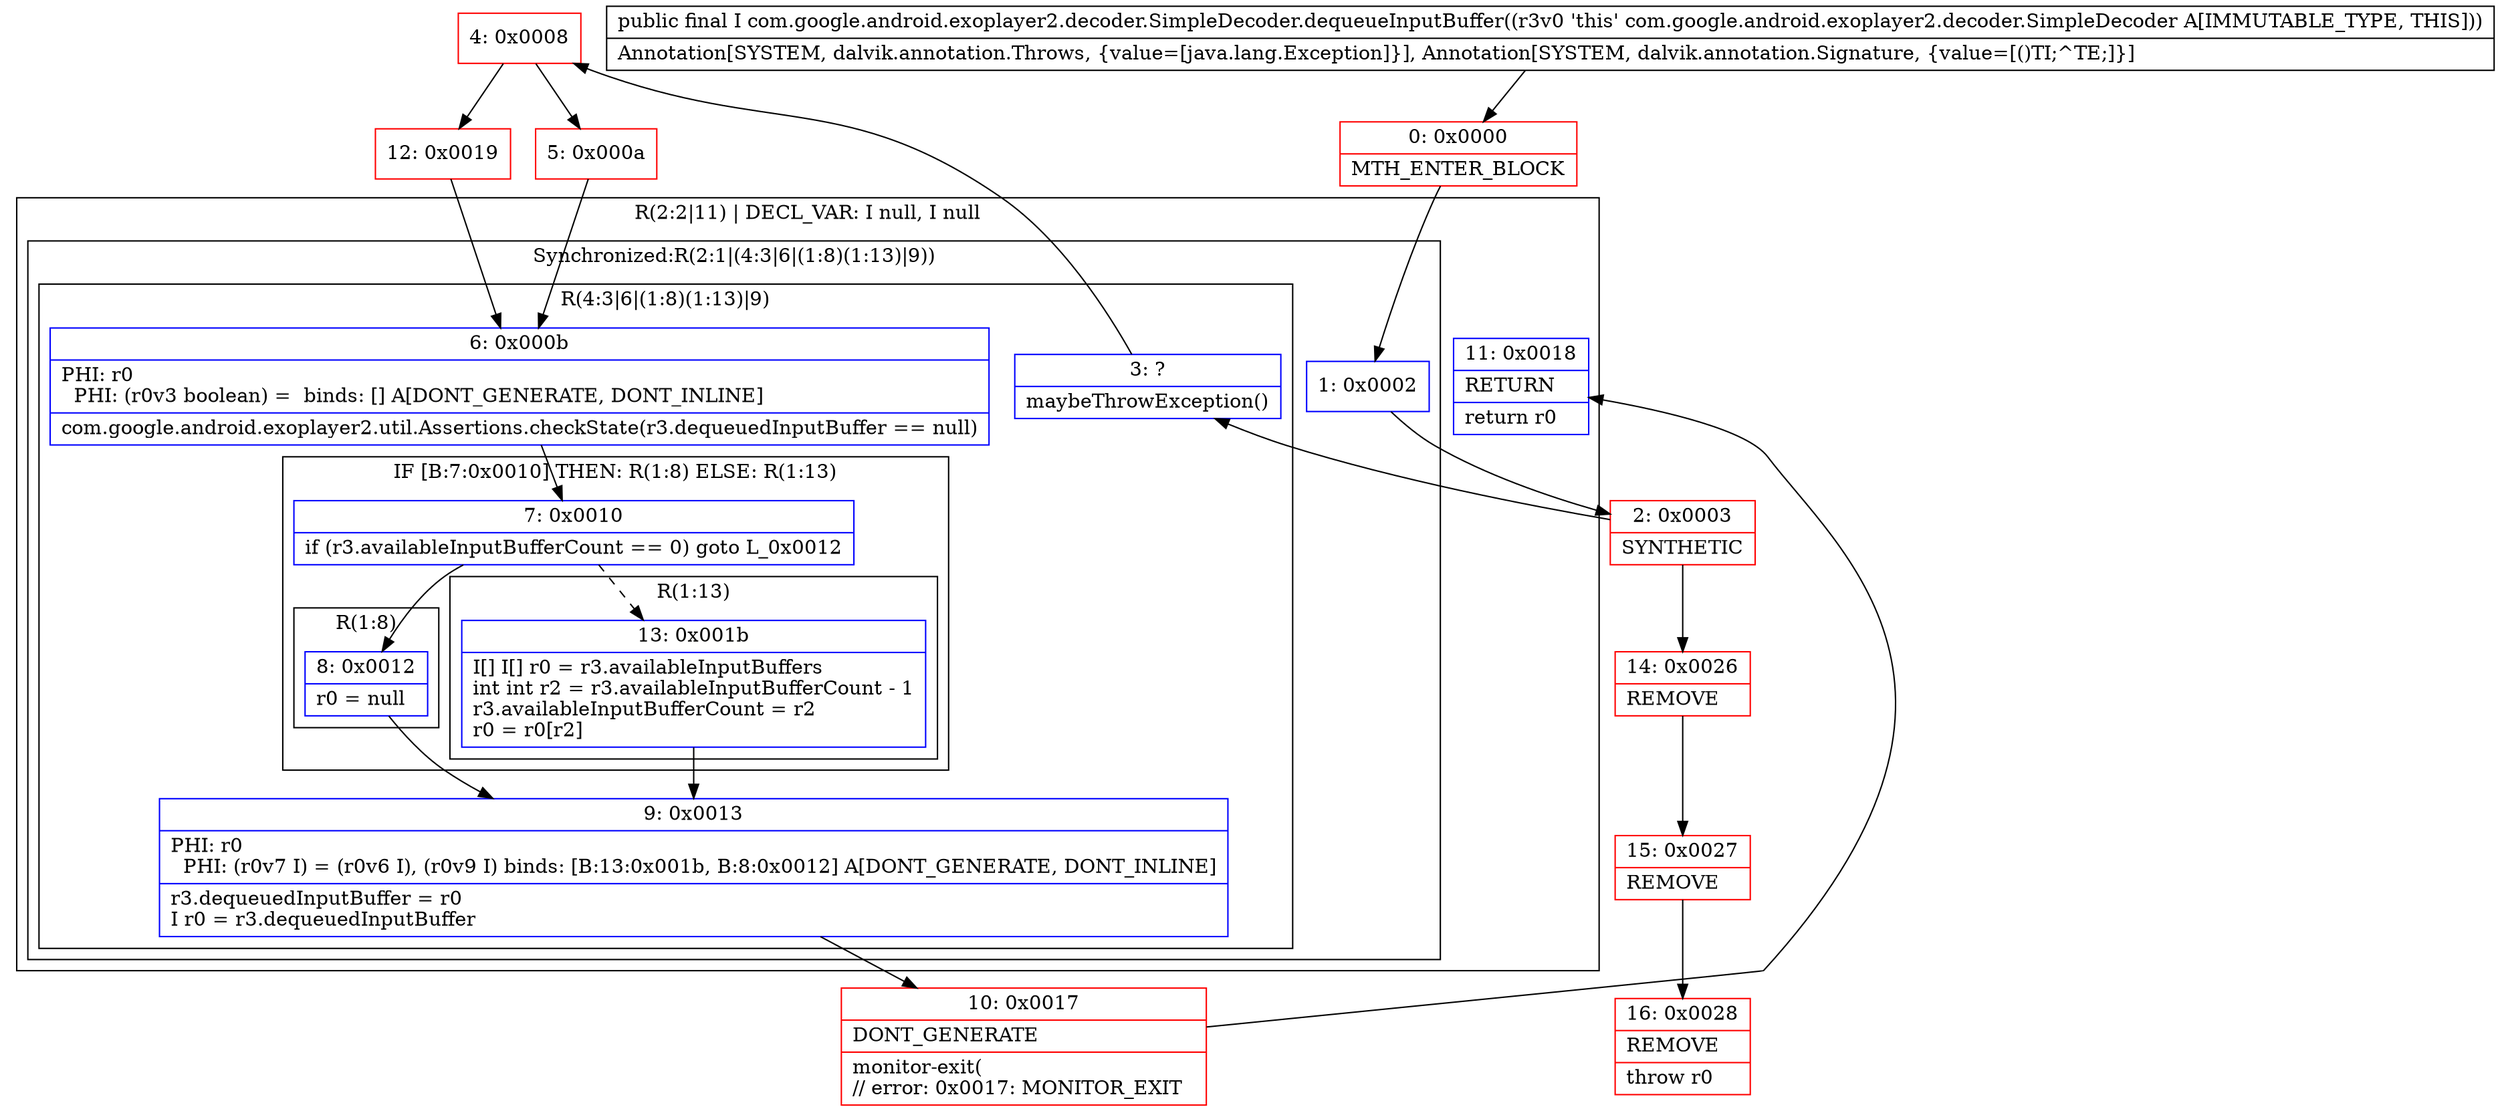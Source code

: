digraph "CFG forcom.google.android.exoplayer2.decoder.SimpleDecoder.dequeueInputBuffer()Lcom\/google\/android\/exoplayer2\/decoder\/DecoderInputBuffer;" {
subgraph cluster_Region_441541568 {
label = "R(2:2|11) | DECL_VAR: I null, I null\l";
node [shape=record,color=blue];
subgraph cluster_SynchronizedRegion_1075572714 {
label = "Synchronized:R(2:1|(4:3|6|(1:8)(1:13)|9))";
node [shape=record,color=blue];
Node_1 [shape=record,label="{1\:\ 0x0002}"];
subgraph cluster_Region_1697203242 {
label = "R(4:3|6|(1:8)(1:13)|9)";
node [shape=record,color=blue];
Node_3 [shape=record,label="{3\:\ ?|maybeThrowException()\l}"];
Node_6 [shape=record,label="{6\:\ 0x000b|PHI: r0 \l  PHI: (r0v3 boolean) =  binds: [] A[DONT_GENERATE, DONT_INLINE]\l|com.google.android.exoplayer2.util.Assertions.checkState(r3.dequeuedInputBuffer == null)\l}"];
subgraph cluster_IfRegion_1878720185 {
label = "IF [B:7:0x0010] THEN: R(1:8) ELSE: R(1:13)";
node [shape=record,color=blue];
Node_7 [shape=record,label="{7\:\ 0x0010|if (r3.availableInputBufferCount == 0) goto L_0x0012\l}"];
subgraph cluster_Region_167702452 {
label = "R(1:8)";
node [shape=record,color=blue];
Node_8 [shape=record,label="{8\:\ 0x0012|r0 = null\l}"];
}
subgraph cluster_Region_1128446329 {
label = "R(1:13)";
node [shape=record,color=blue];
Node_13 [shape=record,label="{13\:\ 0x001b|I[] I[] r0 = r3.availableInputBuffers\lint int r2 = r3.availableInputBufferCount \- 1\lr3.availableInputBufferCount = r2\lr0 = r0[r2]\l}"];
}
}
Node_9 [shape=record,label="{9\:\ 0x0013|PHI: r0 \l  PHI: (r0v7 I) = (r0v6 I), (r0v9 I) binds: [B:13:0x001b, B:8:0x0012] A[DONT_GENERATE, DONT_INLINE]\l|r3.dequeuedInputBuffer = r0\lI r0 = r3.dequeuedInputBuffer\l}"];
}
}
Node_11 [shape=record,label="{11\:\ 0x0018|RETURN\l|return r0\l}"];
}
Node_0 [shape=record,color=red,label="{0\:\ 0x0000|MTH_ENTER_BLOCK\l}"];
Node_2 [shape=record,color=red,label="{2\:\ 0x0003|SYNTHETIC\l}"];
Node_4 [shape=record,color=red,label="{4\:\ 0x0008}"];
Node_5 [shape=record,color=red,label="{5\:\ 0x000a}"];
Node_10 [shape=record,color=red,label="{10\:\ 0x0017|DONT_GENERATE\l|monitor\-exit(\l\/\/ error: 0x0017: MONITOR_EXIT  \l}"];
Node_12 [shape=record,color=red,label="{12\:\ 0x0019}"];
Node_14 [shape=record,color=red,label="{14\:\ 0x0026|REMOVE\l}"];
Node_15 [shape=record,color=red,label="{15\:\ 0x0027|REMOVE\l}"];
Node_16 [shape=record,color=red,label="{16\:\ 0x0028|REMOVE\l|throw r0\l}"];
MethodNode[shape=record,label="{public final I com.google.android.exoplayer2.decoder.SimpleDecoder.dequeueInputBuffer((r3v0 'this' com.google.android.exoplayer2.decoder.SimpleDecoder A[IMMUTABLE_TYPE, THIS]))  | Annotation[SYSTEM, dalvik.annotation.Throws, \{value=[java.lang.Exception]\}], Annotation[SYSTEM, dalvik.annotation.Signature, \{value=[()TI;^TE;]\}]\l}"];
MethodNode -> Node_0;
Node_1 -> Node_2;
Node_3 -> Node_4;
Node_6 -> Node_7;
Node_7 -> Node_8;
Node_7 -> Node_13[style=dashed];
Node_8 -> Node_9;
Node_13 -> Node_9;
Node_9 -> Node_10;
Node_0 -> Node_1;
Node_2 -> Node_3;
Node_2 -> Node_14;
Node_4 -> Node_5;
Node_4 -> Node_12;
Node_5 -> Node_6;
Node_10 -> Node_11;
Node_12 -> Node_6;
Node_14 -> Node_15;
Node_15 -> Node_16;
}

